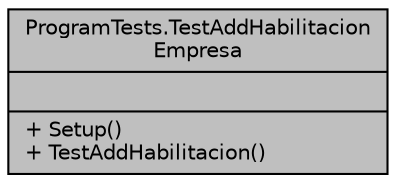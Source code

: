 digraph "ProgramTests.TestAddHabilitacionEmpresa"
{
 // INTERACTIVE_SVG=YES
 // LATEX_PDF_SIZE
  edge [fontname="Helvetica",fontsize="10",labelfontname="Helvetica",labelfontsize="10"];
  node [fontname="Helvetica",fontsize="10",shape=record];
  Node1 [label="{ProgramTests.TestAddHabilitacion\lEmpresa\n||+ Setup()\l+ TestAddHabilitacion()\l}",height=0.2,width=0.4,color="black", fillcolor="grey75", style="filled", fontcolor="black",tooltip="Esta clase prueba el handler de PublicarOferta. Concretamente cuando se toma la ruta de oferta única."];
}

